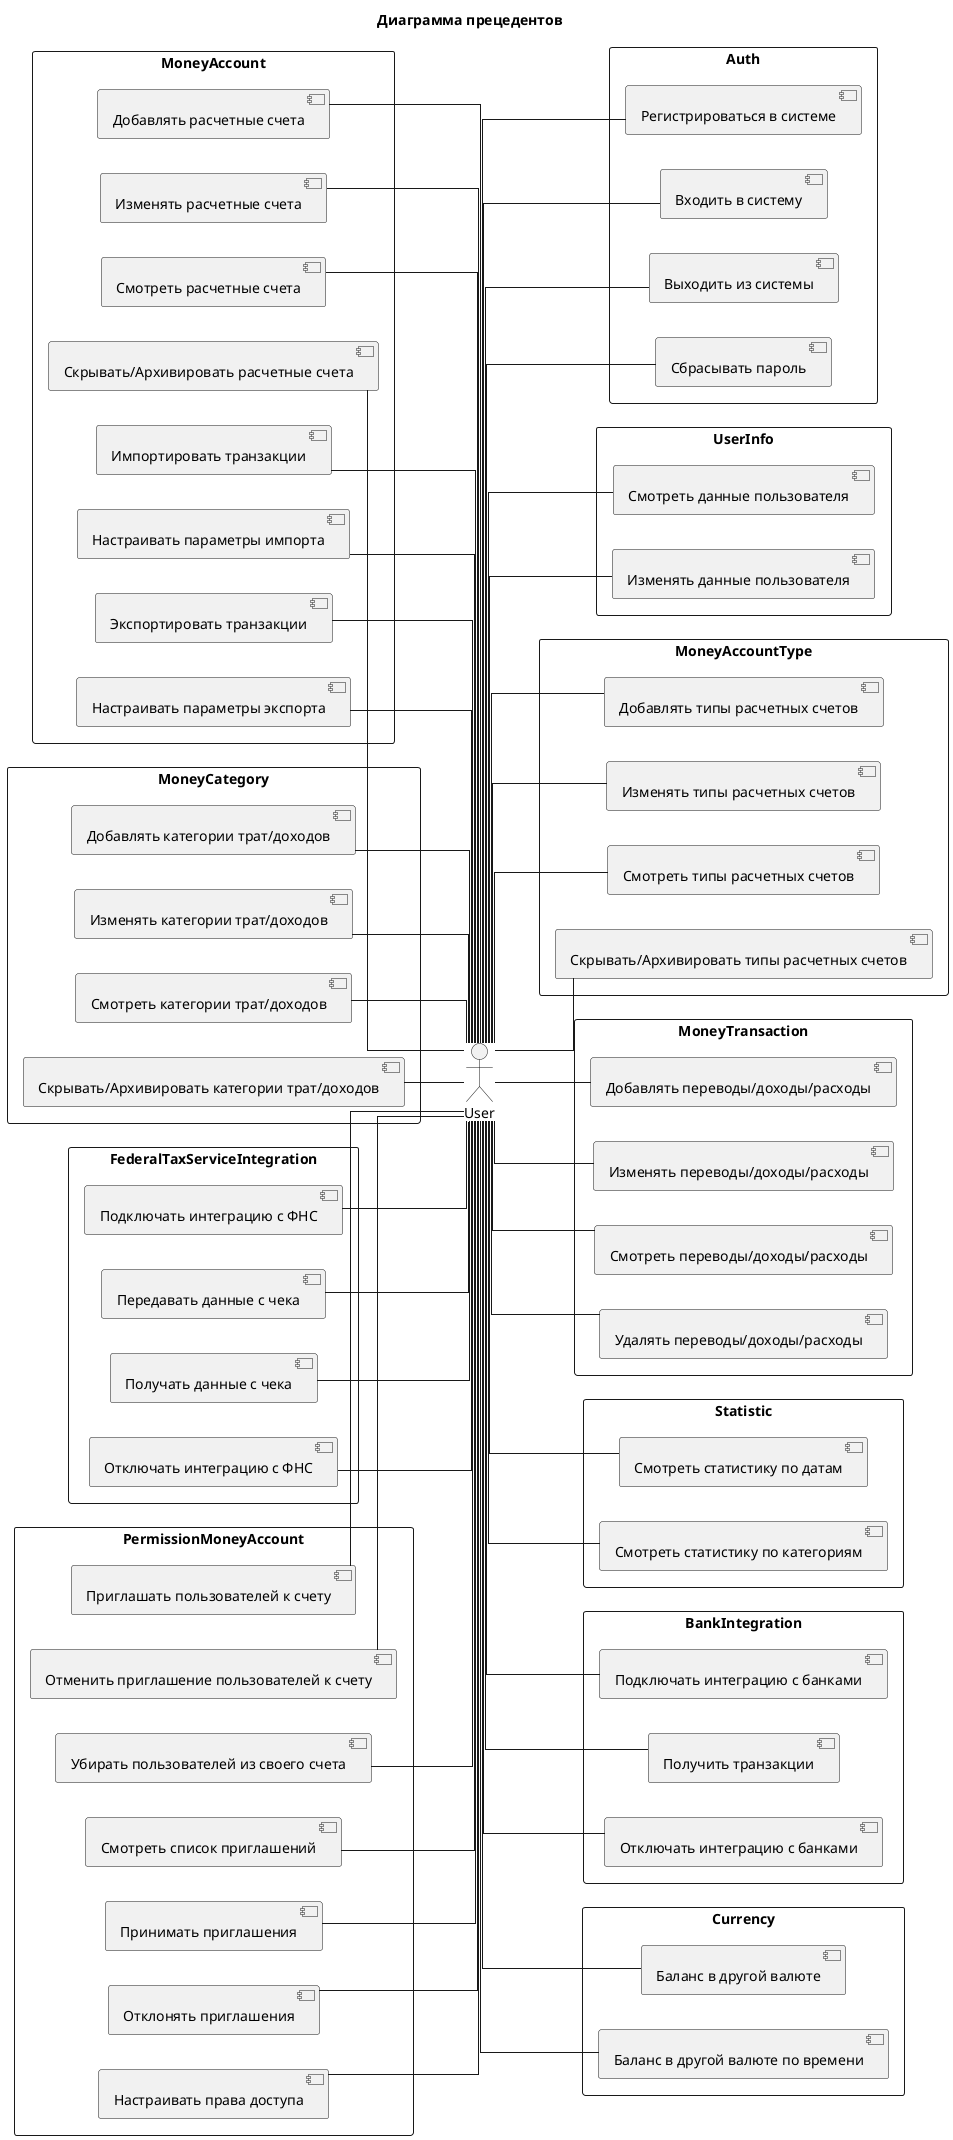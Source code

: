 @startuml

skinparam linetype ortho
title Диаграмма прецедентов

:User: as User

left to right direction


rectangle Auth {
    User -- [Регистрироваться в системе]
    User -- [Входить в систему]
    User -- [Выходить из системы]
    User -- [Сбрасывать пароль]
}

rectangle UserInfo {
    User -- [Смотреть данные пользователя]
    User -- [Изменять данные пользователя]
}
rectangle MoneyAccountType {
    User -- [Добавлять типы расчетных счетов]
    User -- [Изменять типы расчетных счетов]
    User -- [Смотреть типы расчетных счетов]
    User -- [Скрывать/Архивировать типы расчетных счетов]
}

rectangle MoneyAccount {
    [Добавлять расчетные счета] -- User
    [Изменять расчетные счета] -- User
    [Смотреть расчетные счета] -- User
    [Скрывать/Архивировать расчетные счета] -- User
    [Импортировать транзакции] -- User
    [Настраивать параметры импорта] -- User
    [Экспортировать транзакции] -- User
    [Настраивать параметры экспорта] -- User
}

rectangle MoneyCategory {
    [Добавлять категории трат/доходов] -- User
    [Изменять категории трат/доходов] -- User
    [Смотреть категории трат/доходов] -- User
    [Скрывать/Архивировать категории трат/доходов] -- User
}

rectangle MoneyTransaction {
    User -- [Добавлять переводы/доходы/расходы]
    User -- [Изменять переводы/доходы/расходы]
    User -- [Смотреть переводы/доходы/расходы]
    User -- [Удалять переводы/доходы/расходы]
}

rectangle Statistic {
     User -- [Смотреть статистику по датам]
     User -- [Смотреть статистику по категориям]
}

rectangle FederalTaxServiceIntegration {
    [Подключать интеграцию с ФНС] -- User
    [Передавать данные с чека] -- User
    [Получать данные с чека] -- User
    [Отключать интеграцию с ФНС] -- User
}

rectangle BankIntegration {
    User -- [Подключать интеграцию с банками]
    User -- [Получить транзакции]
    User -- [Отключать интеграцию с банками]
}

rectangle PermissionMoneyAccount {
    [Приглашать пользователей к счету] -- User
    [Отменить приглашение пользователей к счету] -- User
    [Убирать пользователей из своего счета] -- User
    [Смотреть список приглашений] -- User
    [Принимать приглашения] -- User
    [Отклонять приглашения] -- User
    [Настраивать права доступа] -- User
}

rectangle Currency {
    User -- [Баланс в другой валюте]
    User -- [Баланс в другой валюте по времени]
}

@enduml